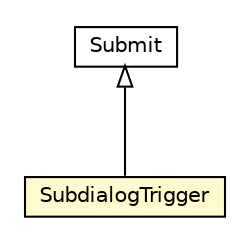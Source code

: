#!/usr/local/bin/dot
#
# Class diagram 
# Generated by UMLGraph version R5_6-24-gf6e263 (http://www.umlgraph.org/)
#

digraph G {
	edge [fontname="Helvetica",fontsize=10,labelfontname="Helvetica",labelfontsize=10];
	node [fontname="Helvetica",fontsize=10,shape=plaintext];
	nodesep=0.25;
	ranksep=0.5;
	// org.universAAL.middleware.ui.rdf.Submit
	c7874421 [label=<<table title="org.universAAL.middleware.ui.rdf.Submit" border="0" cellborder="1" cellspacing="0" cellpadding="2" port="p" href="./Submit.html">
		<tr><td><table border="0" cellspacing="0" cellpadding="1">
<tr><td align="center" balign="center"> Submit </td></tr>
		</table></td></tr>
		</table>>, URL="./Submit.html", fontname="Helvetica", fontcolor="black", fontsize=10.0];
	// org.universAAL.middleware.ui.rdf.SubdialogTrigger
	c7874430 [label=<<table title="org.universAAL.middleware.ui.rdf.SubdialogTrigger" border="0" cellborder="1" cellspacing="0" cellpadding="2" port="p" bgcolor="lemonChiffon" href="./SubdialogTrigger.html">
		<tr><td><table border="0" cellspacing="0" cellpadding="1">
<tr><td align="center" balign="center"> SubdialogTrigger </td></tr>
		</table></td></tr>
		</table>>, URL="./SubdialogTrigger.html", fontname="Helvetica", fontcolor="black", fontsize=10.0];
	//org.universAAL.middleware.ui.rdf.SubdialogTrigger extends org.universAAL.middleware.ui.rdf.Submit
	c7874421:p -> c7874430:p [dir=back,arrowtail=empty];
}

